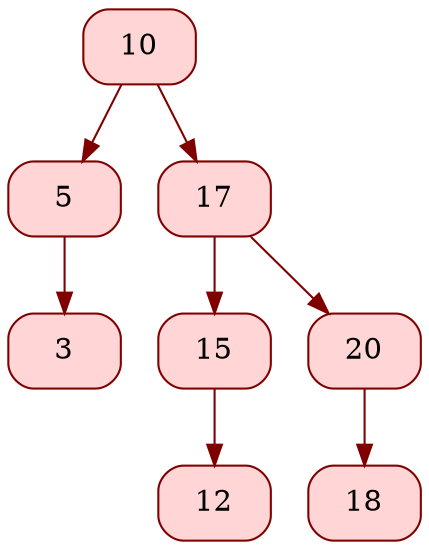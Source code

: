 digraph {
  rankdir = HR;
  node [shape = Mrecord, color = "#800000", style = filled, fillcolor = "#FFD5D5"];
  node_000001ed2aa314c0[label = " 10 "]; 
  node_000001ed2aa314a0[label = " 5 "]; 
  node_000001ed2aa36bf0[label = " 3 "]; 
  node_000001ed2aa31480[label = " 17 "]; 
  node_000001ed2aa31440[label = " 15 "]; 
  node_000001ed2aa36bb0[label = " 12 "]; 
  node_000001ed2aa31460[label = " 20 "]; 
  node_000001ed2aa36bd0[label = " 18 "]; 
  node_000001ed2aa314c0 -> node_000001ed2aa314a0 [weight = 1, color = "#800000"];
  node_000001ed2aa314a0 -> node_000001ed2aa36bf0 [weight = 1, color = "#800000"];
  node_000001ed2aa314c0 -> node_000001ed2aa31480 [weight = 1, color = "#800000"];
  node_000001ed2aa31480 -> node_000001ed2aa31440 [weight = 1, color = "#800000"];
  node_000001ed2aa31440 -> node_000001ed2aa36bb0 [weight = 1, color = "#800000"];
  node_000001ed2aa31480 -> node_000001ed2aa31460 [weight = 1, color = "#800000"];
  node_000001ed2aa31460 -> node_000001ed2aa36bd0 [weight = 1, color = "#800000"];
}